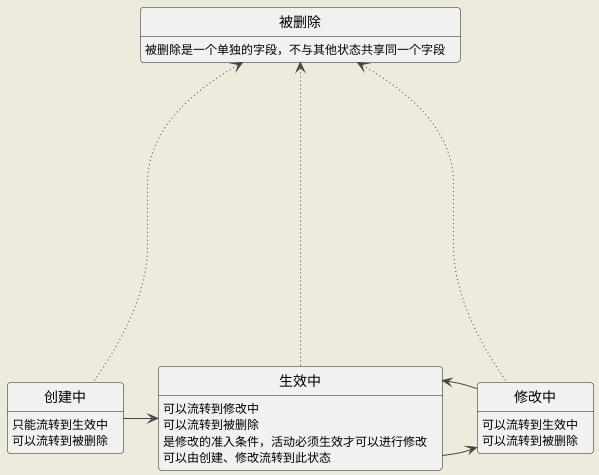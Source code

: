 @startuml
'https://plantuml.com/state-diagram
!theme toy

hide footbox
skinparam backgroundColor #EEEBDC

skinparam sequence {
    LifeLineBackgroundColor grey
}

state "创建中" as creating
creating : 只能流转到生效中
creating : 可以流转到被删除

state "生效中" as running
running : 可以流转到修改中
running : 可以流转到被删除
running : 是修改的准入条件，活动必须生效才可以进行修改
running : 可以由创建、修改流转到此状态

state "修改中" as updating
updating : 可以流转到生效中
updating : 可以流转到被删除

state "被删除" as deleted
deleted : 被删除是一个单独的字段，不与其他状态共享同一个字段

creating -right-> running

running -right-> updating

updating -right-> running

creating -----up[dotted]-> deleted

running -----up[dotted]-> deleted

updating -----up[dotted]-> deleted

@enduml